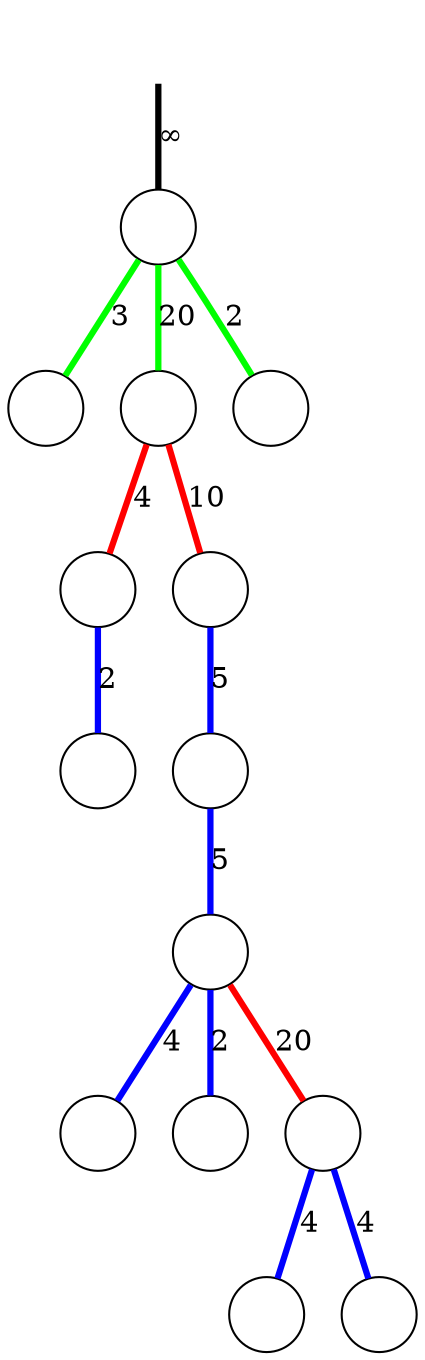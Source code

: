 digraph
{
	node [shape=circle, label=""];
	edge [dir=both, arrowtail=none, arrowhead=none, penwidth=3];

	r -> n00 [label="&infin;"];
	n00 -> n10 [label=3, color=green];
	n00 -> n11 [label=20, color=green];
	n00 -> n12 [label=2, color=green];
	n11 -> n20 [label=4, color=red];
	n11 -> n21 [label=10, color=red];
	n20 -> n30 [label=2, color=blue];
	n21 -> n31 [label=5, color=blue];
	n31 -> n40 [label=5, color=blue];
	n40 -> n50 [label=4, color=blue];
	n40 -> n51 [label=2, color=blue];
	n40 -> n52 [label=20, color=red];
	n52 -> n60 [label=4, color=blue];
	n52 -> n61 [label=4, color=blue];

	r [style=invisible];
}
